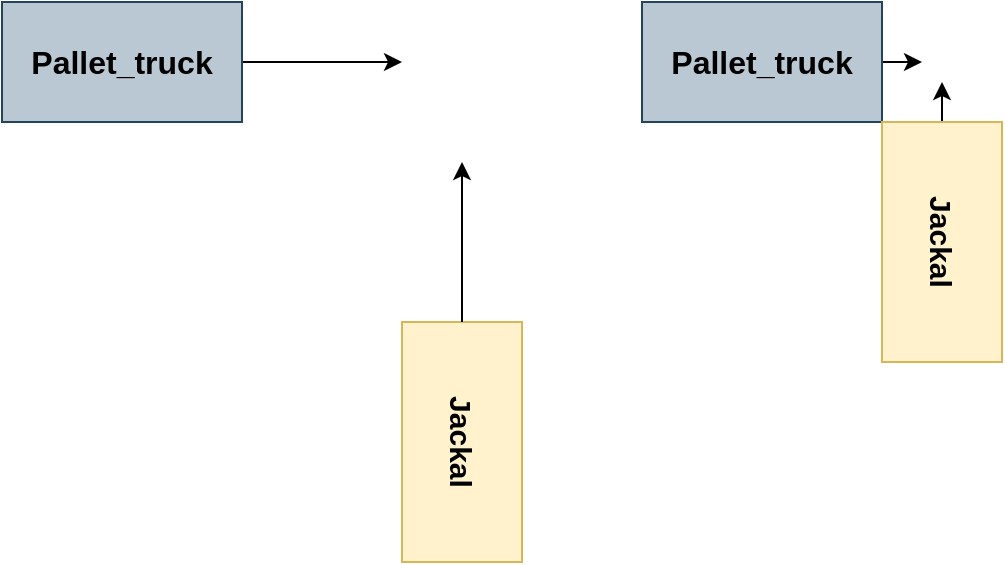 <mxfile version="26.0.16" pages="3">
  <diagram name="Page-1" id="1F_ohZryN91EGHGb3N37">
    <mxGraphModel grid="1" page="1" gridSize="10" guides="1" tooltips="1" connect="1" arrows="1" fold="1" pageScale="1" pageWidth="850" pageHeight="1100" math="0" shadow="0">
      <root>
        <mxCell id="0" />
        <mxCell id="1" parent="0" />
        <mxCell id="Pg89ku2hJn6hLTOqKStM-7" style="edgeStyle=orthogonalEdgeStyle;rounded=0;orthogonalLoop=1;jettySize=auto;html=1;exitX=1;exitY=0.5;exitDx=0;exitDy=0;" edge="1" parent="1" source="Pg89ku2hJn6hLTOqKStM-1">
          <mxGeometry relative="1" as="geometry">
            <mxPoint x="240" y="70" as="targetPoint" />
          </mxGeometry>
        </mxCell>
        <mxCell id="Pg89ku2hJn6hLTOqKStM-1" value="&lt;font style=&quot;font-size: 16px;&quot;&gt;&lt;b&gt;Pallet_truck&lt;/b&gt;&lt;/font&gt;" style="rounded=0;whiteSpace=wrap;html=1;fillColor=#bac8d3;strokeColor=#23445d;" vertex="1" parent="1">
          <mxGeometry x="40" y="40" width="120" height="60" as="geometry" />
        </mxCell>
        <mxCell id="Pg89ku2hJn6hLTOqKStM-3" value="Jackal" style="rounded=0;whiteSpace=wrap;html=1;fillColor=#fff2cc;strokeColor=#d6b656;fontSize=15;fontStyle=1;rotation=90;" vertex="1" parent="1">
          <mxGeometry x="210" y="230" width="120" height="60" as="geometry" />
        </mxCell>
        <mxCell id="Pg89ku2hJn6hLTOqKStM-6" value="" style="endArrow=classic;html=1;rounded=0;" edge="1" parent="1">
          <mxGeometry width="50" height="50" relative="1" as="geometry">
            <mxPoint x="270" y="200" as="sourcePoint" />
            <mxPoint x="270" y="120" as="targetPoint" />
          </mxGeometry>
        </mxCell>
        <mxCell id="Pg89ku2hJn6hLTOqKStM-12" style="edgeStyle=orthogonalEdgeStyle;rounded=0;orthogonalLoop=1;jettySize=auto;html=1;exitX=1;exitY=0.5;exitDx=0;exitDy=0;" edge="1" parent="1" source="Pg89ku2hJn6hLTOqKStM-8">
          <mxGeometry relative="1" as="geometry">
            <mxPoint x="500" y="70" as="targetPoint" />
          </mxGeometry>
        </mxCell>
        <mxCell id="Pg89ku2hJn6hLTOqKStM-8" value="&lt;font style=&quot;font-size: 16px;&quot;&gt;&lt;b&gt;Pallet_truck&lt;/b&gt;&lt;/font&gt;" style="rounded=0;whiteSpace=wrap;html=1;fillColor=#bac8d3;strokeColor=#23445d;" vertex="1" parent="1">
          <mxGeometry x="360" y="40" width="120" height="60" as="geometry" />
        </mxCell>
        <mxCell id="Pg89ku2hJn6hLTOqKStM-11" style="edgeStyle=orthogonalEdgeStyle;rounded=0;orthogonalLoop=1;jettySize=auto;html=1;exitX=0;exitY=0.5;exitDx=0;exitDy=0;" edge="1" parent="1" source="Pg89ku2hJn6hLTOqKStM-9">
          <mxGeometry relative="1" as="geometry">
            <mxPoint x="510" y="80" as="targetPoint" />
          </mxGeometry>
        </mxCell>
        <mxCell id="Pg89ku2hJn6hLTOqKStM-9" value="Jackal" style="rounded=0;whiteSpace=wrap;html=1;fillColor=#fff2cc;strokeColor=#d6b656;fontSize=15;fontStyle=1;rotation=90;" vertex="1" parent="1">
          <mxGeometry x="450" y="130" width="120" height="60" as="geometry" />
        </mxCell>
      </root>
    </mxGraphModel>
  </diagram>
  <diagram id="TxGn3jo8QqFrknWo47wt" name="Page-2">
    <mxGraphModel grid="1" page="1" gridSize="10" guides="1" tooltips="1" connect="1" arrows="1" fold="1" pageScale="1" pageWidth="850" pageHeight="1100" math="0" shadow="0">
      <root>
        <mxCell id="0" />
        <mxCell id="1" parent="0" />
        <mxCell id="E96QOJA419OveBdsVbHf-1" style="edgeStyle=orthogonalEdgeStyle;rounded=0;orthogonalLoop=1;jettySize=auto;html=1;exitX=1;exitY=0.5;exitDx=0;exitDy=0;" edge="1" parent="1" source="E96QOJA419OveBdsVbHf-2">
          <mxGeometry relative="1" as="geometry">
            <mxPoint x="240" y="70" as="targetPoint" />
          </mxGeometry>
        </mxCell>
        <mxCell id="E96QOJA419OveBdsVbHf-2" value="&lt;font style=&quot;font-size: 16px;&quot;&gt;&lt;b&gt;Pallet_truck&lt;/b&gt;&lt;/font&gt;" style="rounded=0;whiteSpace=wrap;html=1;fillColor=#bac8d3;strokeColor=#23445d;" vertex="1" parent="1">
          <mxGeometry x="40" y="40" width="120" height="60" as="geometry" />
        </mxCell>
        <mxCell id="E96QOJA419OveBdsVbHf-3" value="Jackal" style="rounded=0;whiteSpace=wrap;html=1;fillColor=#fff2cc;strokeColor=#d6b656;fontSize=15;fontStyle=1;rotation=90;" vertex="1" parent="1">
          <mxGeometry x="120" y="230" width="120" height="60" as="geometry" />
        </mxCell>
        <mxCell id="E96QOJA419OveBdsVbHf-4" value="" style="endArrow=classic;html=1;rounded=0;" edge="1" parent="1">
          <mxGeometry width="50" height="50" relative="1" as="geometry">
            <mxPoint x="179.5" y="200" as="sourcePoint" />
            <mxPoint x="179.5" y="120" as="targetPoint" />
          </mxGeometry>
        </mxCell>
        <mxCell id="E96QOJA419OveBdsVbHf-5" style="edgeStyle=orthogonalEdgeStyle;rounded=0;orthogonalLoop=1;jettySize=auto;html=1;exitX=1;exitY=0.5;exitDx=0;exitDy=0;" edge="1" parent="1" source="E96QOJA419OveBdsVbHf-6">
          <mxGeometry relative="1" as="geometry">
            <mxPoint x="500" y="70" as="targetPoint" />
          </mxGeometry>
        </mxCell>
        <mxCell id="E96QOJA419OveBdsVbHf-6" value="&lt;font style=&quot;font-size: 16px;&quot;&gt;&lt;b&gt;Pallet_truck&lt;/b&gt;&lt;/font&gt;" style="rounded=0;whiteSpace=wrap;html=1;fillColor=#bac8d3;strokeColor=#23445d;" vertex="1" parent="1">
          <mxGeometry x="360" y="40" width="120" height="60" as="geometry" />
        </mxCell>
        <mxCell id="E96QOJA419OveBdsVbHf-7" style="edgeStyle=orthogonalEdgeStyle;rounded=0;orthogonalLoop=1;jettySize=auto;html=1;exitX=0;exitY=0.5;exitDx=0;exitDy=0;" edge="1" parent="1" source="E96QOJA419OveBdsVbHf-8">
          <mxGeometry relative="1" as="geometry">
            <mxPoint x="420" y="80" as="targetPoint" />
          </mxGeometry>
        </mxCell>
        <mxCell id="E96QOJA419OveBdsVbHf-8" value="Jackal" style="rounded=0;whiteSpace=wrap;html=1;fillColor=#fff2cc;strokeColor=#d6b656;fontSize=15;fontStyle=1;rotation=90;" vertex="1" parent="1">
          <mxGeometry x="360" y="130" width="120" height="60" as="geometry" />
        </mxCell>
      </root>
    </mxGraphModel>
  </diagram>
  <diagram id="n1aEpUX3SNXZ1m6vUZK_" name="Page-3">
    <mxGraphModel grid="1" page="1" gridSize="10" guides="1" tooltips="1" connect="1" arrows="1" fold="1" pageScale="1" pageWidth="850" pageHeight="1100" math="0" shadow="0">
      <root>
        <mxCell id="0" />
        <mxCell id="1" parent="0" />
        <mxCell id="82CSBRPLZJd7iidJgDbp-1" style="edgeStyle=orthogonalEdgeStyle;rounded=0;orthogonalLoop=1;jettySize=auto;html=1;exitX=1;exitY=0.5;exitDx=0;exitDy=0;" edge="1" parent="1" source="82CSBRPLZJd7iidJgDbp-2">
          <mxGeometry relative="1" as="geometry">
            <mxPoint x="240" y="160" as="targetPoint" />
          </mxGeometry>
        </mxCell>
        <mxCell id="82CSBRPLZJd7iidJgDbp-2" value="&lt;font style=&quot;font-size: 16px;&quot;&gt;&lt;b&gt;Pallet_truck&lt;/b&gt;&lt;/font&gt;" style="rounded=0;whiteSpace=wrap;html=1;fillColor=#bac8d3;strokeColor=#23445d;" vertex="1" parent="1">
          <mxGeometry x="40" y="130" width="120" height="60" as="geometry" />
        </mxCell>
        <mxCell id="82CSBRPLZJd7iidJgDbp-3" value="Jackal" style="rounded=0;whiteSpace=wrap;html=1;fillColor=#fff2cc;strokeColor=#d6b656;fontSize=15;fontStyle=1;rotation=90;" vertex="1" parent="1">
          <mxGeometry x="210" y="230" width="120" height="60" as="geometry" />
        </mxCell>
        <mxCell id="82CSBRPLZJd7iidJgDbp-4" value="" style="endArrow=classic;html=1;rounded=0;" edge="1" parent="1">
          <mxGeometry width="50" height="50" relative="1" as="geometry">
            <mxPoint x="270" y="200" as="sourcePoint" />
            <mxPoint x="270" y="120" as="targetPoint" />
          </mxGeometry>
        </mxCell>
        <mxCell id="82CSBRPLZJd7iidJgDbp-7" style="edgeStyle=orthogonalEdgeStyle;rounded=0;orthogonalLoop=1;jettySize=auto;html=1;exitX=0;exitY=0.5;exitDx=0;exitDy=0;" edge="1" parent="1" source="82CSBRPLZJd7iidJgDbp-8">
          <mxGeometry relative="1" as="geometry">
            <mxPoint x="510" y="80" as="targetPoint" />
          </mxGeometry>
        </mxCell>
        <mxCell id="82CSBRPLZJd7iidJgDbp-8" value="Jackal" style="rounded=0;whiteSpace=wrap;html=1;fillColor=#fff2cc;strokeColor=#d6b656;fontSize=15;fontStyle=1;rotation=90;" vertex="1" parent="1">
          <mxGeometry x="450" y="130" width="120" height="60" as="geometry" />
        </mxCell>
        <mxCell id="82CSBRPLZJd7iidJgDbp-5" style="edgeStyle=orthogonalEdgeStyle;rounded=0;orthogonalLoop=1;jettySize=auto;html=1;exitX=1;exitY=0.5;exitDx=0;exitDy=0;" edge="1" parent="1" source="82CSBRPLZJd7iidJgDbp-6">
          <mxGeometry relative="1" as="geometry">
            <mxPoint x="500" y="160" as="targetPoint" />
          </mxGeometry>
        </mxCell>
        <mxCell id="82CSBRPLZJd7iidJgDbp-6" value="&lt;font style=&quot;font-size: 16px;&quot;&gt;&lt;b&gt;Pallet_truck&lt;/b&gt;&lt;/font&gt;" style="rounded=0;whiteSpace=wrap;html=1;fillColor=#bac8d3;strokeColor=#23445d;" vertex="1" parent="1">
          <mxGeometry x="360" y="130" width="120" height="60" as="geometry" />
        </mxCell>
      </root>
    </mxGraphModel>
  </diagram>
</mxfile>
